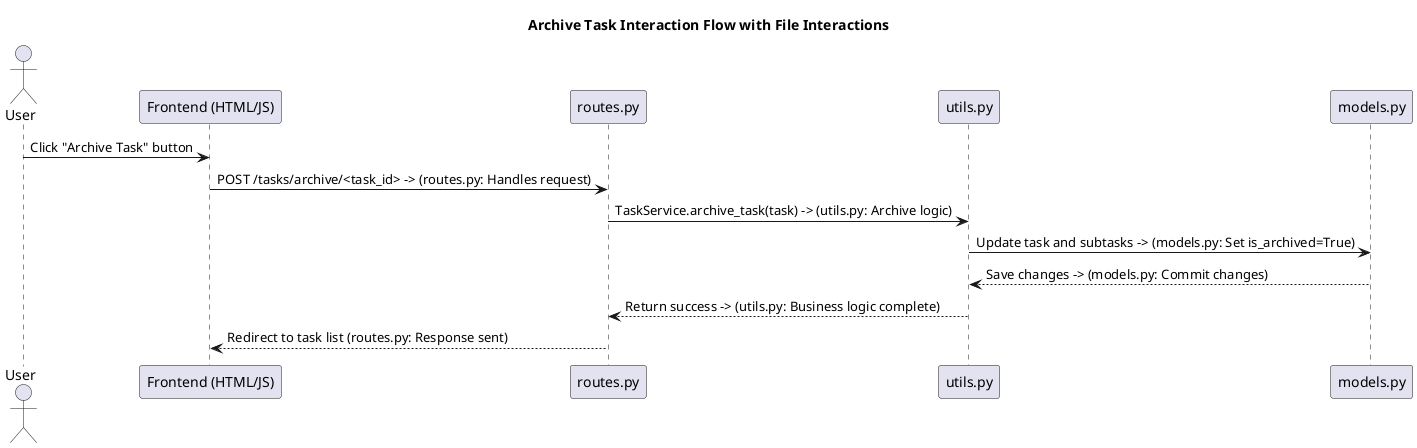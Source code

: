 @startuml
title Archive Task Interaction Flow with File Interactions

actor User
participant "Frontend (HTML/JS)" as Frontend
participant "routes.py" as Routes
participant "utils.py" as Service
participant "models.py" as Database

User -> Frontend : Click "Archive Task" button
Frontend -> Routes : POST /tasks/archive/<task_id> -> (routes.py: Handles request)
Routes -> Service : TaskService.archive_task(task) -> (utils.py: Archive logic)
Service -> Database : Update task and subtasks -> (models.py: Set is_archived=True)
Database --> Service : Save changes -> (models.py: Commit changes)
Service --> Routes : Return success -> (utils.py: Business logic complete)
Routes --> Frontend : Redirect to task list (routes.py: Response sent)
@enduml